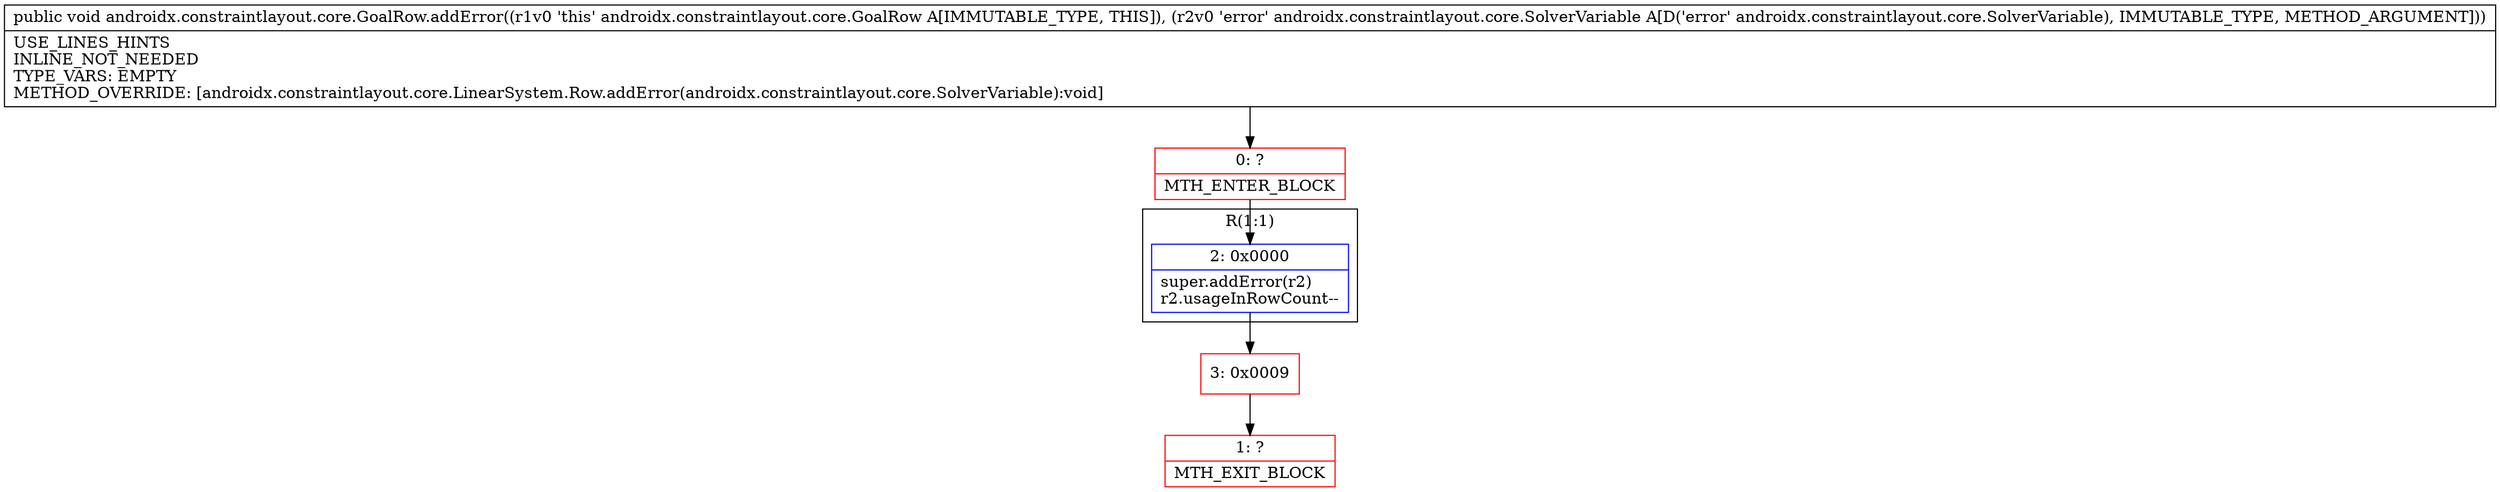 digraph "CFG forandroidx.constraintlayout.core.GoalRow.addError(Landroidx\/constraintlayout\/core\/SolverVariable;)V" {
subgraph cluster_Region_5572829 {
label = "R(1:1)";
node [shape=record,color=blue];
Node_2 [shape=record,label="{2\:\ 0x0000|super.addError(r2)\lr2.usageInRowCount\-\-\l}"];
}
Node_0 [shape=record,color=red,label="{0\:\ ?|MTH_ENTER_BLOCK\l}"];
Node_3 [shape=record,color=red,label="{3\:\ 0x0009}"];
Node_1 [shape=record,color=red,label="{1\:\ ?|MTH_EXIT_BLOCK\l}"];
MethodNode[shape=record,label="{public void androidx.constraintlayout.core.GoalRow.addError((r1v0 'this' androidx.constraintlayout.core.GoalRow A[IMMUTABLE_TYPE, THIS]), (r2v0 'error' androidx.constraintlayout.core.SolverVariable A[D('error' androidx.constraintlayout.core.SolverVariable), IMMUTABLE_TYPE, METHOD_ARGUMENT]))  | USE_LINES_HINTS\lINLINE_NOT_NEEDED\lTYPE_VARS: EMPTY\lMETHOD_OVERRIDE: [androidx.constraintlayout.core.LinearSystem.Row.addError(androidx.constraintlayout.core.SolverVariable):void]\l}"];
MethodNode -> Node_0;Node_2 -> Node_3;
Node_0 -> Node_2;
Node_3 -> Node_1;
}

